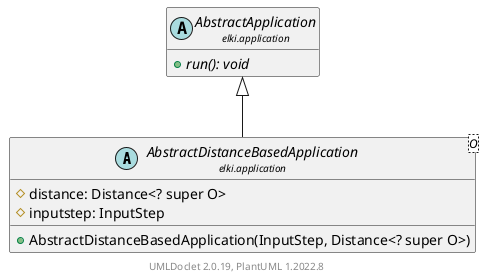 @startuml
    remove .*\.(Instance|Par|Parameterizer|Factory)$
    set namespaceSeparator none
    hide empty fields
    hide empty methods

    abstract class "<size:14>AbstractDistanceBasedApplication\n<size:10>elki.application" as elki.application.AbstractDistanceBasedApplication<O> [[AbstractDistanceBasedApplication.html]] {
        #distance: Distance<? super O>
        #inputstep: InputStep
        +AbstractDistanceBasedApplication(InputStep, Distance<? super O>)
    }

    abstract class "<size:14>AbstractApplication\n<size:10>elki.application" as elki.application.AbstractApplication [[AbstractApplication.html]] {
        {abstract} +run(): void
    }
    abstract class "<size:14>AbstractDistanceBasedApplication.Par\n<size:10>elki.application" as elki.application.AbstractDistanceBasedApplication.Par<O>

    elki.application.AbstractApplication <|-- elki.application.AbstractDistanceBasedApplication
    elki.application.AbstractDistanceBasedApplication +-- elki.application.AbstractDistanceBasedApplication.Par

    center footer UMLDoclet 2.0.19, PlantUML 1.2022.8
@enduml
